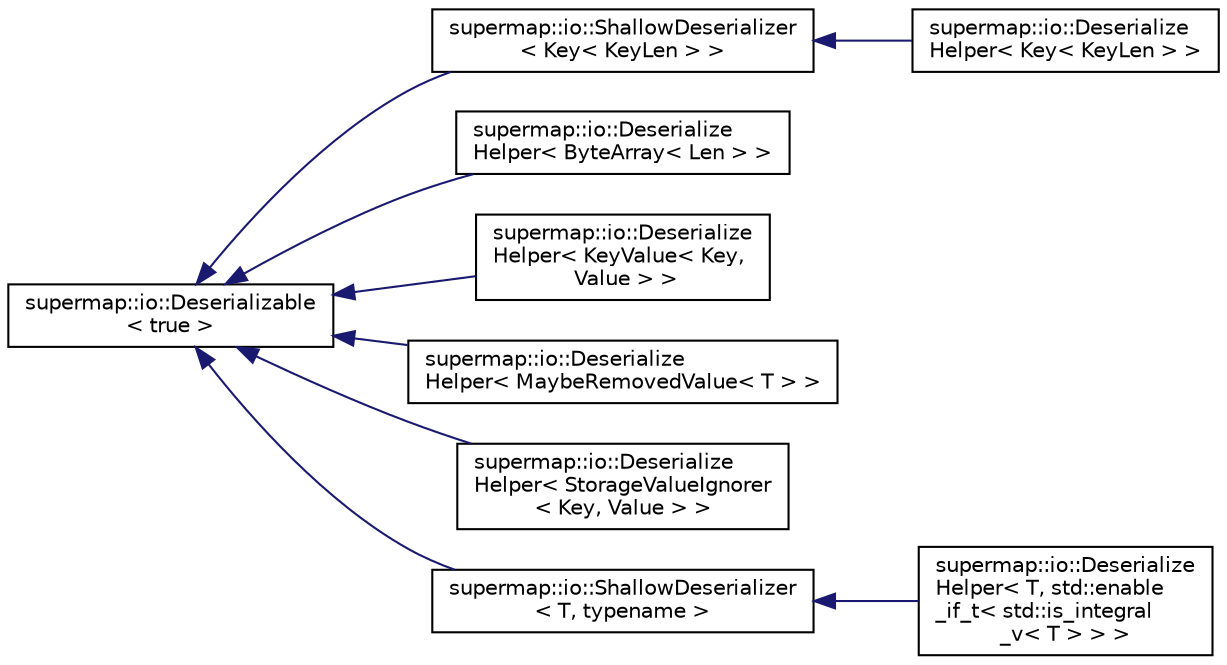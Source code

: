 digraph "Graphical Class Hierarchy"
{
 // LATEX_PDF_SIZE
  edge [fontname="Helvetica",fontsize="10",labelfontname="Helvetica",labelfontsize="10"];
  node [fontname="Helvetica",fontsize="10",shape=record];
  rankdir="LR";
  Node0 [label="supermap::io::Deserializable\l\< true \>",height=0.2,width=0.4,color="black", fillcolor="white", style="filled",URL="$structsupermap_1_1io_1_1Deserializable.html",tooltip=" "];
  Node0 -> Node1 [dir="back",color="midnightblue",fontsize="10",style="solid",fontname="Helvetica"];
  Node1 [label="supermap::io::ShallowDeserializer\l\< Key\< KeyLen \> \>",height=0.2,width=0.4,color="black", fillcolor="white", style="filled",URL="$structsupermap_1_1io_1_1ShallowDeserializer.html",tooltip=" "];
  Node1 -> Node2 [dir="back",color="midnightblue",fontsize="10",style="solid",fontname="Helvetica"];
  Node2 [label="supermap::io::Deserialize\lHelper\< Key\< KeyLen \> \>",height=0.2,width=0.4,color="black", fillcolor="white", style="filled",URL="$structsupermap_1_1io_1_1DeserializeHelper_3_01Key_3_01KeyLen_01_4_01_4.html",tooltip=" "];
  Node0 -> Node3 [dir="back",color="midnightblue",fontsize="10",style="solid",fontname="Helvetica"];
  Node3 [label="supermap::io::Deserialize\lHelper\< ByteArray\< Len \> \>",height=0.2,width=0.4,color="black", fillcolor="white", style="filled",URL="$structsupermap_1_1io_1_1DeserializeHelper_3_01ByteArray_3_01Len_01_4_01_4.html",tooltip="DeserializeHelper template specialization for ByteArray."];
  Node0 -> Node4 [dir="back",color="midnightblue",fontsize="10",style="solid",fontname="Helvetica"];
  Node4 [label="supermap::io::Deserialize\lHelper\< KeyValue\< Key,\l Value \> \>",height=0.2,width=0.4,color="black", fillcolor="white", style="filled",URL="$structsupermap_1_1io_1_1DeserializeHelper_3_01KeyValue_3_01Key_00_01Value_01_4_01_4.html",tooltip="DeserializeHelper template specialization for KeyValue."];
  Node0 -> Node5 [dir="back",color="midnightblue",fontsize="10",style="solid",fontname="Helvetica"];
  Node5 [label="supermap::io::Deserialize\lHelper\< MaybeRemovedValue\< T \> \>",height=0.2,width=0.4,color="black", fillcolor="white", style="filled",URL="$structsupermap_1_1io_1_1DeserializeHelper_3_01MaybeRemovedValue_3_01T_01_4_01_4.html",tooltip="DeserializeHelper template specialization for MaybeRemovedValue."];
  Node0 -> Node6 [dir="back",color="midnightblue",fontsize="10",style="solid",fontname="Helvetica"];
  Node6 [label="supermap::io::Deserialize\lHelper\< StorageValueIgnorer\l\< Key, Value \> \>",height=0.2,width=0.4,color="black", fillcolor="white", style="filled",URL="$structsupermap_1_1io_1_1DeserializeHelper_3_01StorageValueIgnorer_3_01Key_00_01Value_01_4_01_4.html",tooltip="DeserializeHelper template specialization for StorageValueIgnorer."];
  Node0 -> Node7 [dir="back",color="midnightblue",fontsize="10",style="solid",fontname="Helvetica"];
  Node7 [label="supermap::io::ShallowDeserializer\l\< T, typename \>",height=0.2,width=0.4,color="black", fillcolor="white", style="filled",URL="$structsupermap_1_1io_1_1ShallowDeserializer.html",tooltip="Template for DeserializeHelper which deserializes object shallowly."];
  Node7 -> Node8 [dir="back",color="midnightblue",fontsize="10",style="solid",fontname="Helvetica"];
  Node8 [label="supermap::io::Deserialize\lHelper\< T, std::enable\l_if_t\< std::is_integral\l_v\< T \> \> \>",height=0.2,width=0.4,color="black", fillcolor="white", style="filled",URL="$structsupermap_1_1io_1_1DeserializeHelper_3_01T_00_01std_1_1enable__if__t_3_01std_1_1is__integral__v_3_01T_01_4_01_4_01_4.html",tooltip="Default DeserializeHelper for all integral types."];
}
